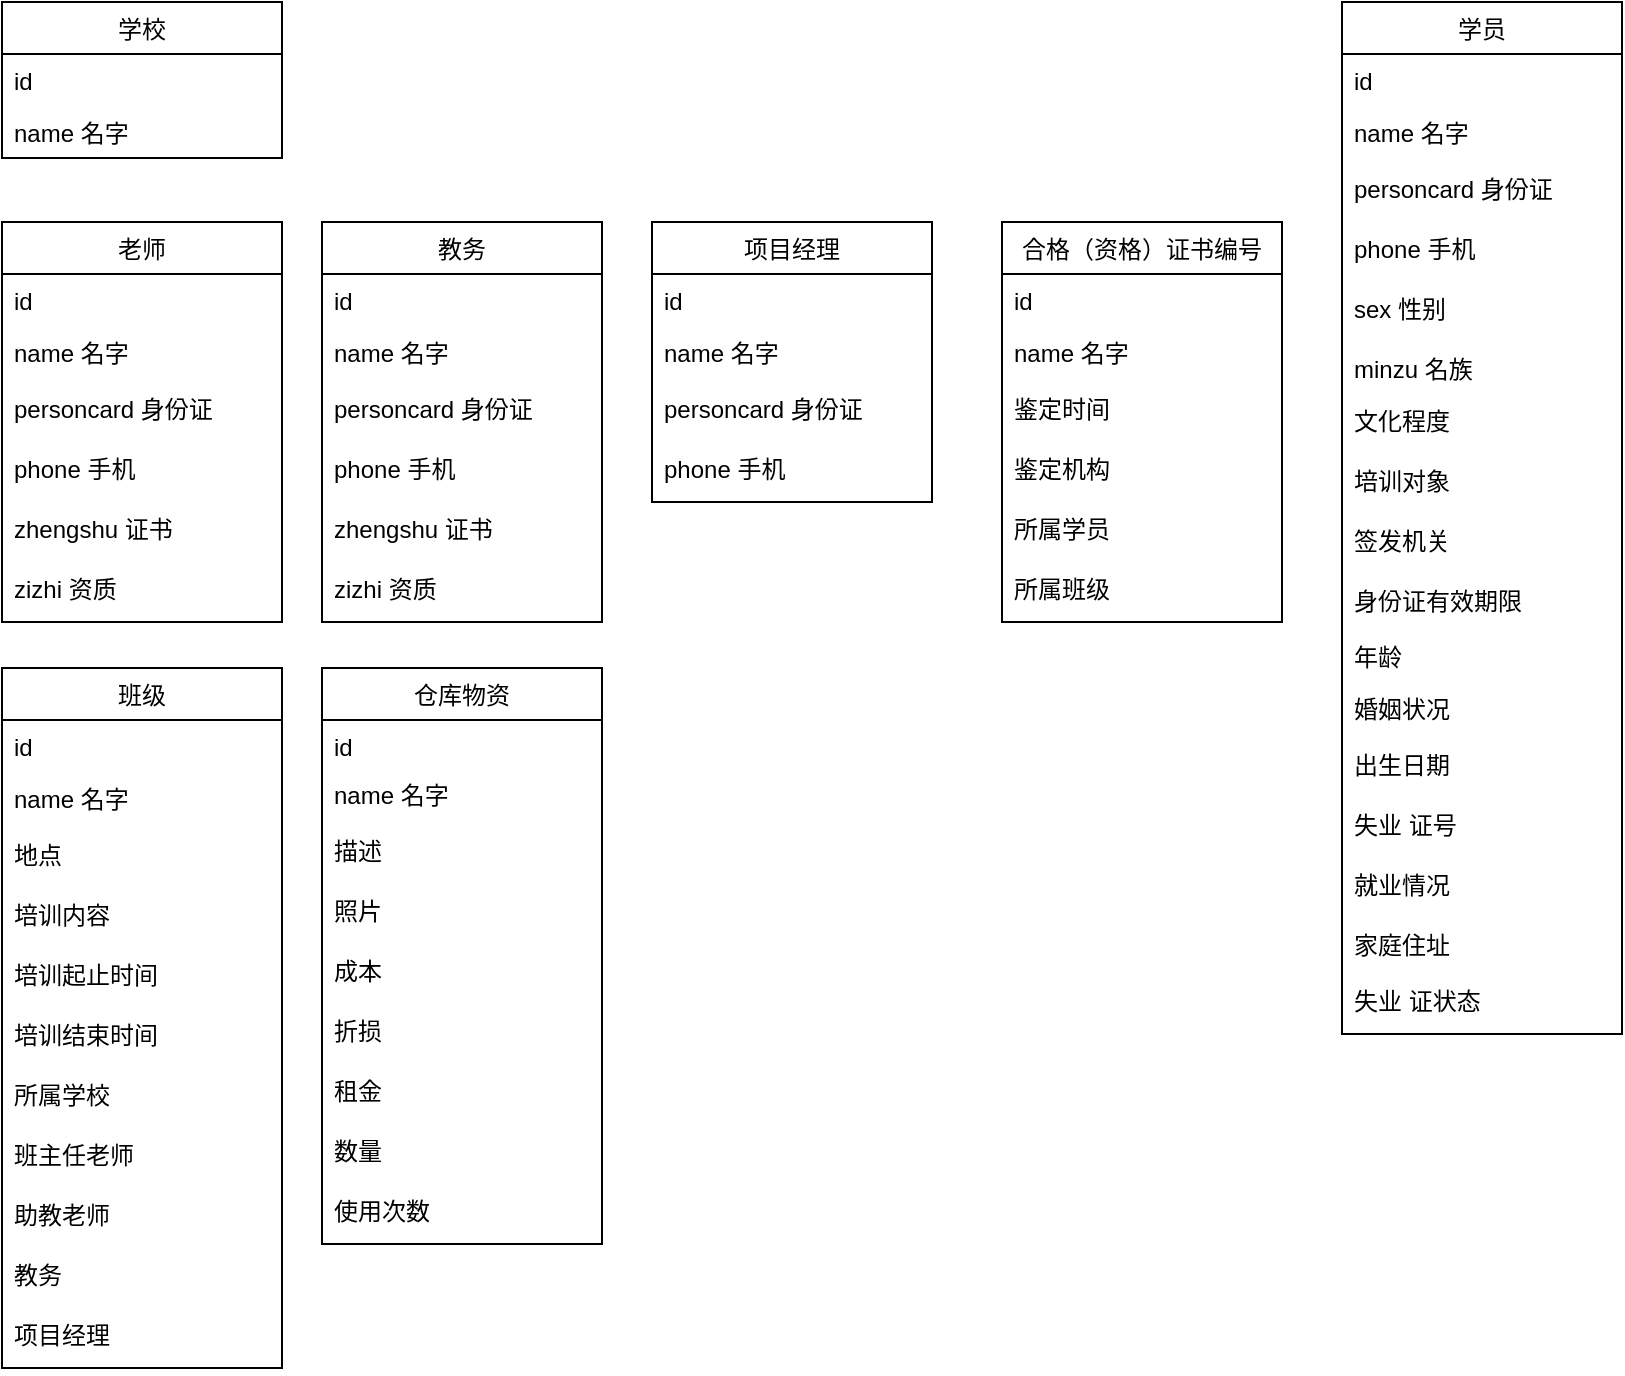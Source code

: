 <mxfile version="12.3.6" type="github" pages="1">
  <diagram name="Page-1" id="c4acf3e9-155e-7222-9cf6-157b1a14988f">
    <mxGraphModel dx="1310" dy="672" grid="1" gridSize="10" guides="1" tooltips="1" connect="1" arrows="1" fold="1" page="1" pageScale="1" pageWidth="850" pageHeight="1100" background="#ffffff" math="0" shadow="0">
      <root>
        <mxCell id="0"/>
        <mxCell id="1" parent="0"/>
        <object label="学校" placeholders="1" id="DCEjESgWWxDY3fDXi7-q-1">
          <mxCell style="swimlane;fontStyle=0;childLayout=stackLayout;horizontal=1;startSize=26;fillColor=none;horizontalStack=0;resizeParent=1;resizeParentMax=0;resizeLast=0;collapsible=1;marginBottom=0;" vertex="1" parent="1">
            <mxGeometry x="30" y="20" width="140" height="78" as="geometry"/>
          </mxCell>
        </object>
        <mxCell id="DCEjESgWWxDY3fDXi7-q-2" value="id&#xa;" style="text;strokeColor=none;fillColor=none;align=left;verticalAlign=top;spacingLeft=4;spacingRight=4;overflow=hidden;rotatable=0;points=[[0,0.5],[1,0.5]];portConstraint=eastwest;" vertex="1" parent="DCEjESgWWxDY3fDXi7-q-1">
          <mxGeometry y="26" width="140" height="26" as="geometry"/>
        </mxCell>
        <mxCell id="DCEjESgWWxDY3fDXi7-q-3" value="name 名字" style="text;strokeColor=none;fillColor=none;align=left;verticalAlign=top;spacingLeft=4;spacingRight=4;overflow=hidden;rotatable=0;points=[[0,0.5],[1,0.5]];portConstraint=eastwest;" vertex="1" parent="DCEjESgWWxDY3fDXi7-q-1">
          <mxGeometry y="52" width="140" height="26" as="geometry"/>
        </mxCell>
        <mxCell id="DCEjESgWWxDY3fDXi7-q-9" value="老师" style="swimlane;fontStyle=0;childLayout=stackLayout;horizontal=1;startSize=26;fillColor=none;horizontalStack=0;resizeParent=1;resizeParentMax=0;resizeLast=0;collapsible=1;marginBottom=0;" vertex="1" parent="1">
          <mxGeometry x="30" y="130" width="140" height="200" as="geometry"/>
        </mxCell>
        <mxCell id="DCEjESgWWxDY3fDXi7-q-10" value="id" style="text;strokeColor=none;fillColor=none;align=left;verticalAlign=top;spacingLeft=4;spacingRight=4;overflow=hidden;rotatable=0;points=[[0,0.5],[1,0.5]];portConstraint=eastwest;" vertex="1" parent="DCEjESgWWxDY3fDXi7-q-9">
          <mxGeometry y="26" width="140" height="26" as="geometry"/>
        </mxCell>
        <mxCell id="DCEjESgWWxDY3fDXi7-q-11" value="name 名字" style="text;strokeColor=none;fillColor=none;align=left;verticalAlign=top;spacingLeft=4;spacingRight=4;overflow=hidden;rotatable=0;points=[[0,0.5],[1,0.5]];portConstraint=eastwest;" vertex="1" parent="DCEjESgWWxDY3fDXi7-q-9">
          <mxGeometry y="52" width="140" height="28" as="geometry"/>
        </mxCell>
        <mxCell id="DCEjESgWWxDY3fDXi7-q-12" value="personcard 身份证" style="text;strokeColor=none;fillColor=none;align=left;verticalAlign=top;spacingLeft=4;spacingRight=4;overflow=hidden;rotatable=0;points=[[0,0.5],[1,0.5]];portConstraint=eastwest;" vertex="1" parent="DCEjESgWWxDY3fDXi7-q-9">
          <mxGeometry y="80" width="140" height="30" as="geometry"/>
        </mxCell>
        <mxCell id="DCEjESgWWxDY3fDXi7-q-15" value="phone 手机" style="text;strokeColor=none;fillColor=none;align=left;verticalAlign=top;spacingLeft=4;spacingRight=4;overflow=hidden;rotatable=0;points=[[0,0.5],[1,0.5]];portConstraint=eastwest;" vertex="1" parent="DCEjESgWWxDY3fDXi7-q-9">
          <mxGeometry y="110" width="140" height="30" as="geometry"/>
        </mxCell>
        <mxCell id="DCEjESgWWxDY3fDXi7-q-17" value="zhengshu 证书" style="text;strokeColor=none;fillColor=none;align=left;verticalAlign=top;spacingLeft=4;spacingRight=4;overflow=hidden;rotatable=0;points=[[0,0.5],[1,0.5]];portConstraint=eastwest;" vertex="1" parent="DCEjESgWWxDY3fDXi7-q-9">
          <mxGeometry y="140" width="140" height="30" as="geometry"/>
        </mxCell>
        <mxCell id="DCEjESgWWxDY3fDXi7-q-16" value="zizhi 资质" style="text;strokeColor=none;fillColor=none;align=left;verticalAlign=top;spacingLeft=4;spacingRight=4;overflow=hidden;rotatable=0;points=[[0,0.5],[1,0.5]];portConstraint=eastwest;" vertex="1" parent="DCEjESgWWxDY3fDXi7-q-9">
          <mxGeometry y="170" width="140" height="30" as="geometry"/>
        </mxCell>
        <mxCell id="DCEjESgWWxDY3fDXi7-q-18" value="教务" style="swimlane;fontStyle=0;childLayout=stackLayout;horizontal=1;startSize=26;fillColor=none;horizontalStack=0;resizeParent=1;resizeParentMax=0;resizeLast=0;collapsible=1;marginBottom=0;" vertex="1" parent="1">
          <mxGeometry x="190" y="130" width="140" height="200" as="geometry"/>
        </mxCell>
        <mxCell id="DCEjESgWWxDY3fDXi7-q-19" value="id" style="text;strokeColor=none;fillColor=none;align=left;verticalAlign=top;spacingLeft=4;spacingRight=4;overflow=hidden;rotatable=0;points=[[0,0.5],[1,0.5]];portConstraint=eastwest;" vertex="1" parent="DCEjESgWWxDY3fDXi7-q-18">
          <mxGeometry y="26" width="140" height="26" as="geometry"/>
        </mxCell>
        <mxCell id="DCEjESgWWxDY3fDXi7-q-20" value="name 名字" style="text;strokeColor=none;fillColor=none;align=left;verticalAlign=top;spacingLeft=4;spacingRight=4;overflow=hidden;rotatable=0;points=[[0,0.5],[1,0.5]];portConstraint=eastwest;" vertex="1" parent="DCEjESgWWxDY3fDXi7-q-18">
          <mxGeometry y="52" width="140" height="28" as="geometry"/>
        </mxCell>
        <mxCell id="DCEjESgWWxDY3fDXi7-q-21" value="personcard 身份证" style="text;strokeColor=none;fillColor=none;align=left;verticalAlign=top;spacingLeft=4;spacingRight=4;overflow=hidden;rotatable=0;points=[[0,0.5],[1,0.5]];portConstraint=eastwest;" vertex="1" parent="DCEjESgWWxDY3fDXi7-q-18">
          <mxGeometry y="80" width="140" height="30" as="geometry"/>
        </mxCell>
        <mxCell id="DCEjESgWWxDY3fDXi7-q-22" value="phone 手机" style="text;strokeColor=none;fillColor=none;align=left;verticalAlign=top;spacingLeft=4;spacingRight=4;overflow=hidden;rotatable=0;points=[[0,0.5],[1,0.5]];portConstraint=eastwest;" vertex="1" parent="DCEjESgWWxDY3fDXi7-q-18">
          <mxGeometry y="110" width="140" height="30" as="geometry"/>
        </mxCell>
        <mxCell id="DCEjESgWWxDY3fDXi7-q-23" value="zhengshu 证书" style="text;strokeColor=none;fillColor=none;align=left;verticalAlign=top;spacingLeft=4;spacingRight=4;overflow=hidden;rotatable=0;points=[[0,0.5],[1,0.5]];portConstraint=eastwest;" vertex="1" parent="DCEjESgWWxDY3fDXi7-q-18">
          <mxGeometry y="140" width="140" height="30" as="geometry"/>
        </mxCell>
        <mxCell id="DCEjESgWWxDY3fDXi7-q-24" value="zizhi 资质" style="text;strokeColor=none;fillColor=none;align=left;verticalAlign=top;spacingLeft=4;spacingRight=4;overflow=hidden;rotatable=0;points=[[0,0.5],[1,0.5]];portConstraint=eastwest;" vertex="1" parent="DCEjESgWWxDY3fDXi7-q-18">
          <mxGeometry y="170" width="140" height="30" as="geometry"/>
        </mxCell>
        <mxCell id="DCEjESgWWxDY3fDXi7-q-25" value="学员" style="swimlane;fontStyle=0;childLayout=stackLayout;horizontal=1;startSize=26;fillColor=none;horizontalStack=0;resizeParent=1;resizeParentMax=0;resizeLast=0;collapsible=1;marginBottom=0;" vertex="1" parent="1">
          <mxGeometry x="700" y="20" width="140" height="516" as="geometry"/>
        </mxCell>
        <mxCell id="DCEjESgWWxDY3fDXi7-q-26" value="id" style="text;strokeColor=none;fillColor=none;align=left;verticalAlign=top;spacingLeft=4;spacingRight=4;overflow=hidden;rotatable=0;points=[[0,0.5],[1,0.5]];portConstraint=eastwest;" vertex="1" parent="DCEjESgWWxDY3fDXi7-q-25">
          <mxGeometry y="26" width="140" height="26" as="geometry"/>
        </mxCell>
        <mxCell id="DCEjESgWWxDY3fDXi7-q-38" value="name 名字" style="text;strokeColor=none;fillColor=none;align=left;verticalAlign=top;spacingLeft=4;spacingRight=4;overflow=hidden;rotatable=0;points=[[0,0.5],[1,0.5]];portConstraint=eastwest;" vertex="1" parent="DCEjESgWWxDY3fDXi7-q-25">
          <mxGeometry y="52" width="140" height="28" as="geometry"/>
        </mxCell>
        <mxCell id="DCEjESgWWxDY3fDXi7-q-40" value="personcard 身份证" style="text;strokeColor=none;fillColor=none;align=left;verticalAlign=top;spacingLeft=4;spacingRight=4;overflow=hidden;rotatable=0;points=[[0,0.5],[1,0.5]];portConstraint=eastwest;" vertex="1" parent="DCEjESgWWxDY3fDXi7-q-25">
          <mxGeometry y="80" width="140" height="30" as="geometry"/>
        </mxCell>
        <mxCell id="DCEjESgWWxDY3fDXi7-q-35" value="phone 手机" style="text;strokeColor=none;fillColor=none;align=left;verticalAlign=top;spacingLeft=4;spacingRight=4;overflow=hidden;rotatable=0;points=[[0,0.5],[1,0.5]];portConstraint=eastwest;" vertex="1" parent="DCEjESgWWxDY3fDXi7-q-25">
          <mxGeometry y="110" width="140" height="30" as="geometry"/>
        </mxCell>
        <mxCell id="DCEjESgWWxDY3fDXi7-q-41" value="sex 性别" style="text;strokeColor=none;fillColor=none;align=left;verticalAlign=top;spacingLeft=4;spacingRight=4;overflow=hidden;rotatable=0;points=[[0,0.5],[1,0.5]];portConstraint=eastwest;" vertex="1" parent="DCEjESgWWxDY3fDXi7-q-25">
          <mxGeometry y="140" width="140" height="30" as="geometry"/>
        </mxCell>
        <mxCell id="DCEjESgWWxDY3fDXi7-q-39" value="minzu 名族" style="text;strokeColor=none;fillColor=none;align=left;verticalAlign=top;spacingLeft=4;spacingRight=4;overflow=hidden;rotatable=0;points=[[0,0.5],[1,0.5]];portConstraint=eastwest;" vertex="1" parent="DCEjESgWWxDY3fDXi7-q-25">
          <mxGeometry y="170" width="140" height="26" as="geometry"/>
        </mxCell>
        <mxCell id="DCEjESgWWxDY3fDXi7-q-37" value="文化程度" style="text;strokeColor=none;fillColor=none;align=left;verticalAlign=top;spacingLeft=4;spacingRight=4;overflow=hidden;rotatable=0;points=[[0,0.5],[1,0.5]];portConstraint=eastwest;" vertex="1" parent="DCEjESgWWxDY3fDXi7-q-25">
          <mxGeometry y="196" width="140" height="30" as="geometry"/>
        </mxCell>
        <mxCell id="DCEjESgWWxDY3fDXi7-q-36" value="培训对象" style="text;strokeColor=none;fillColor=none;align=left;verticalAlign=top;spacingLeft=4;spacingRight=4;overflow=hidden;rotatable=0;points=[[0,0.5],[1,0.5]];portConstraint=eastwest;" vertex="1" parent="DCEjESgWWxDY3fDXi7-q-25">
          <mxGeometry y="226" width="140" height="30" as="geometry"/>
        </mxCell>
        <mxCell id="DCEjESgWWxDY3fDXi7-q-34" value="签发机关" style="text;strokeColor=none;fillColor=none;align=left;verticalAlign=top;spacingLeft=4;spacingRight=4;overflow=hidden;rotatable=0;points=[[0,0.5],[1,0.5]];portConstraint=eastwest;" vertex="1" parent="DCEjESgWWxDY3fDXi7-q-25">
          <mxGeometry y="256" width="140" height="30" as="geometry"/>
        </mxCell>
        <mxCell id="DCEjESgWWxDY3fDXi7-q-33" value="身份证有效期限" style="text;strokeColor=none;fillColor=none;align=left;verticalAlign=top;spacingLeft=4;spacingRight=4;overflow=hidden;rotatable=0;points=[[0,0.5],[1,0.5]];portConstraint=eastwest;" vertex="1" parent="DCEjESgWWxDY3fDXi7-q-25">
          <mxGeometry y="286" width="140" height="28" as="geometry"/>
        </mxCell>
        <mxCell id="DCEjESgWWxDY3fDXi7-q-32" value="年龄" style="text;strokeColor=none;fillColor=none;align=left;verticalAlign=top;spacingLeft=4;spacingRight=4;overflow=hidden;rotatable=0;points=[[0,0.5],[1,0.5]];portConstraint=eastwest;" vertex="1" parent="DCEjESgWWxDY3fDXi7-q-25">
          <mxGeometry y="314" width="140" height="26" as="geometry"/>
        </mxCell>
        <mxCell id="DCEjESgWWxDY3fDXi7-q-27" value="婚姻状况" style="text;strokeColor=none;fillColor=none;align=left;verticalAlign=top;spacingLeft=4;spacingRight=4;overflow=hidden;rotatable=0;points=[[0,0.5],[1,0.5]];portConstraint=eastwest;" vertex="1" parent="DCEjESgWWxDY3fDXi7-q-25">
          <mxGeometry y="340" width="140" height="28" as="geometry"/>
        </mxCell>
        <mxCell id="DCEjESgWWxDY3fDXi7-q-28" value="出生日期" style="text;strokeColor=none;fillColor=none;align=left;verticalAlign=top;spacingLeft=4;spacingRight=4;overflow=hidden;rotatable=0;points=[[0,0.5],[1,0.5]];portConstraint=eastwest;" vertex="1" parent="DCEjESgWWxDY3fDXi7-q-25">
          <mxGeometry y="368" width="140" height="30" as="geometry"/>
        </mxCell>
        <mxCell id="DCEjESgWWxDY3fDXi7-q-44" value="失业 证号" style="text;strokeColor=none;fillColor=none;align=left;verticalAlign=top;spacingLeft=4;spacingRight=4;overflow=hidden;rotatable=0;points=[[0,0.5],[1,0.5]];portConstraint=eastwest;" vertex="1" parent="DCEjESgWWxDY3fDXi7-q-25">
          <mxGeometry y="398" width="140" height="30" as="geometry"/>
        </mxCell>
        <mxCell id="DCEjESgWWxDY3fDXi7-q-43" value="就业情况" style="text;strokeColor=none;fillColor=none;align=left;verticalAlign=top;spacingLeft=4;spacingRight=4;overflow=hidden;rotatable=0;points=[[0,0.5],[1,0.5]];portConstraint=eastwest;" vertex="1" parent="DCEjESgWWxDY3fDXi7-q-25">
          <mxGeometry y="428" width="140" height="30" as="geometry"/>
        </mxCell>
        <mxCell id="DCEjESgWWxDY3fDXi7-q-42" value="家庭住址" style="text;strokeColor=none;fillColor=none;align=left;verticalAlign=top;spacingLeft=4;spacingRight=4;overflow=hidden;rotatable=0;points=[[0,0.5],[1,0.5]];portConstraint=eastwest;" vertex="1" parent="DCEjESgWWxDY3fDXi7-q-25">
          <mxGeometry y="458" width="140" height="28" as="geometry"/>
        </mxCell>
        <mxCell id="DCEjESgWWxDY3fDXi7-q-29" value="失业 证状态&#xa;" style="text;strokeColor=none;fillColor=none;align=left;verticalAlign=top;spacingLeft=4;spacingRight=4;overflow=hidden;rotatable=0;points=[[0,0.5],[1,0.5]];portConstraint=eastwest;" vertex="1" parent="DCEjESgWWxDY3fDXi7-q-25">
          <mxGeometry y="486" width="140" height="30" as="geometry"/>
        </mxCell>
        <mxCell id="DCEjESgWWxDY3fDXi7-q-45" value="合格（资格）证书编号" style="swimlane;fontStyle=0;childLayout=stackLayout;horizontal=1;startSize=26;fillColor=none;horizontalStack=0;resizeParent=1;resizeParentMax=0;resizeLast=0;collapsible=1;marginBottom=0;" vertex="1" parent="1">
          <mxGeometry x="530" y="130" width="140" height="200" as="geometry"/>
        </mxCell>
        <mxCell id="DCEjESgWWxDY3fDXi7-q-46" value="id" style="text;strokeColor=none;fillColor=none;align=left;verticalAlign=top;spacingLeft=4;spacingRight=4;overflow=hidden;rotatable=0;points=[[0,0.5],[1,0.5]];portConstraint=eastwest;" vertex="1" parent="DCEjESgWWxDY3fDXi7-q-45">
          <mxGeometry y="26" width="140" height="26" as="geometry"/>
        </mxCell>
        <mxCell id="DCEjESgWWxDY3fDXi7-q-47" value="name 名字" style="text;strokeColor=none;fillColor=none;align=left;verticalAlign=top;spacingLeft=4;spacingRight=4;overflow=hidden;rotatable=0;points=[[0,0.5],[1,0.5]];portConstraint=eastwest;" vertex="1" parent="DCEjESgWWxDY3fDXi7-q-45">
          <mxGeometry y="52" width="140" height="28" as="geometry"/>
        </mxCell>
        <mxCell id="DCEjESgWWxDY3fDXi7-q-49" value="鉴定时间" style="text;strokeColor=none;fillColor=none;align=left;verticalAlign=top;spacingLeft=4;spacingRight=4;overflow=hidden;rotatable=0;points=[[0,0.5],[1,0.5]];portConstraint=eastwest;" vertex="1" parent="DCEjESgWWxDY3fDXi7-q-45">
          <mxGeometry y="80" width="140" height="30" as="geometry"/>
        </mxCell>
        <mxCell id="DCEjESgWWxDY3fDXi7-q-50" value="鉴定机构" style="text;strokeColor=none;fillColor=none;align=left;verticalAlign=top;spacingLeft=4;spacingRight=4;overflow=hidden;rotatable=0;points=[[0,0.5],[1,0.5]];portConstraint=eastwest;" vertex="1" parent="DCEjESgWWxDY3fDXi7-q-45">
          <mxGeometry y="110" width="140" height="30" as="geometry"/>
        </mxCell>
        <mxCell id="DCEjESgWWxDY3fDXi7-q-53" value="所属学员" style="text;strokeColor=none;fillColor=none;align=left;verticalAlign=top;spacingLeft=4;spacingRight=4;overflow=hidden;rotatable=0;points=[[0,0.5],[1,0.5]];portConstraint=eastwest;" vertex="1" parent="DCEjESgWWxDY3fDXi7-q-45">
          <mxGeometry y="140" width="140" height="30" as="geometry"/>
        </mxCell>
        <mxCell id="DCEjESgWWxDY3fDXi7-q-52" value="所属班级" style="text;strokeColor=none;fillColor=none;align=left;verticalAlign=top;spacingLeft=4;spacingRight=4;overflow=hidden;rotatable=0;points=[[0,0.5],[1,0.5]];portConstraint=eastwest;" vertex="1" parent="DCEjESgWWxDY3fDXi7-q-45">
          <mxGeometry y="170" width="140" height="30" as="geometry"/>
        </mxCell>
        <mxCell id="DCEjESgWWxDY3fDXi7-q-54" value="项目经理" style="swimlane;fontStyle=0;childLayout=stackLayout;horizontal=1;startSize=26;fillColor=none;horizontalStack=0;resizeParent=1;resizeParentMax=0;resizeLast=0;collapsible=1;marginBottom=0;" vertex="1" parent="1">
          <mxGeometry x="355" y="130" width="140" height="140" as="geometry"/>
        </mxCell>
        <mxCell id="DCEjESgWWxDY3fDXi7-q-55" value="id" style="text;strokeColor=none;fillColor=none;align=left;verticalAlign=top;spacingLeft=4;spacingRight=4;overflow=hidden;rotatable=0;points=[[0,0.5],[1,0.5]];portConstraint=eastwest;" vertex="1" parent="DCEjESgWWxDY3fDXi7-q-54">
          <mxGeometry y="26" width="140" height="26" as="geometry"/>
        </mxCell>
        <mxCell id="DCEjESgWWxDY3fDXi7-q-56" value="name 名字" style="text;strokeColor=none;fillColor=none;align=left;verticalAlign=top;spacingLeft=4;spacingRight=4;overflow=hidden;rotatable=0;points=[[0,0.5],[1,0.5]];portConstraint=eastwest;" vertex="1" parent="DCEjESgWWxDY3fDXi7-q-54">
          <mxGeometry y="52" width="140" height="28" as="geometry"/>
        </mxCell>
        <mxCell id="DCEjESgWWxDY3fDXi7-q-57" value="personcard 身份证" style="text;strokeColor=none;fillColor=none;align=left;verticalAlign=top;spacingLeft=4;spacingRight=4;overflow=hidden;rotatable=0;points=[[0,0.5],[1,0.5]];portConstraint=eastwest;" vertex="1" parent="DCEjESgWWxDY3fDXi7-q-54">
          <mxGeometry y="80" width="140" height="30" as="geometry"/>
        </mxCell>
        <mxCell id="DCEjESgWWxDY3fDXi7-q-58" value="phone 手机" style="text;strokeColor=none;fillColor=none;align=left;verticalAlign=top;spacingLeft=4;spacingRight=4;overflow=hidden;rotatable=0;points=[[0,0.5],[1,0.5]];portConstraint=eastwest;" vertex="1" parent="DCEjESgWWxDY3fDXi7-q-54">
          <mxGeometry y="110" width="140" height="30" as="geometry"/>
        </mxCell>
        <mxCell id="DCEjESgWWxDY3fDXi7-q-61" value="班级" style="swimlane;fontStyle=0;childLayout=stackLayout;horizontal=1;startSize=26;fillColor=none;horizontalStack=0;resizeParent=1;resizeParentMax=0;resizeLast=0;collapsible=1;marginBottom=0;" vertex="1" parent="1">
          <mxGeometry x="30" y="353" width="140" height="350" as="geometry"/>
        </mxCell>
        <mxCell id="DCEjESgWWxDY3fDXi7-q-62" value="id" style="text;strokeColor=none;fillColor=none;align=left;verticalAlign=top;spacingLeft=4;spacingRight=4;overflow=hidden;rotatable=0;points=[[0,0.5],[1,0.5]];portConstraint=eastwest;" vertex="1" parent="DCEjESgWWxDY3fDXi7-q-61">
          <mxGeometry y="26" width="140" height="26" as="geometry"/>
        </mxCell>
        <mxCell id="DCEjESgWWxDY3fDXi7-q-63" value="name 名字" style="text;strokeColor=none;fillColor=none;align=left;verticalAlign=top;spacingLeft=4;spacingRight=4;overflow=hidden;rotatable=0;points=[[0,0.5],[1,0.5]];portConstraint=eastwest;" vertex="1" parent="DCEjESgWWxDY3fDXi7-q-61">
          <mxGeometry y="52" width="140" height="28" as="geometry"/>
        </mxCell>
        <mxCell id="DCEjESgWWxDY3fDXi7-q-64" value="地点" style="text;strokeColor=none;fillColor=none;align=left;verticalAlign=top;spacingLeft=4;spacingRight=4;overflow=hidden;rotatable=0;points=[[0,0.5],[1,0.5]];portConstraint=eastwest;" vertex="1" parent="DCEjESgWWxDY3fDXi7-q-61">
          <mxGeometry y="80" width="140" height="30" as="geometry"/>
        </mxCell>
        <mxCell id="DCEjESgWWxDY3fDXi7-q-68" value="培训内容" style="text;strokeColor=none;fillColor=none;align=left;verticalAlign=top;spacingLeft=4;spacingRight=4;overflow=hidden;rotatable=0;points=[[0,0.5],[1,0.5]];portConstraint=eastwest;" vertex="1" parent="DCEjESgWWxDY3fDXi7-q-61">
          <mxGeometry y="110" width="140" height="30" as="geometry"/>
        </mxCell>
        <mxCell id="DCEjESgWWxDY3fDXi7-q-65" value="培训起止时间" style="text;strokeColor=none;fillColor=none;align=left;verticalAlign=top;spacingLeft=4;spacingRight=4;overflow=hidden;rotatable=0;points=[[0,0.5],[1,0.5]];portConstraint=eastwest;" vertex="1" parent="DCEjESgWWxDY3fDXi7-q-61">
          <mxGeometry y="140" width="140" height="30" as="geometry"/>
        </mxCell>
        <mxCell id="DCEjESgWWxDY3fDXi7-q-66" value="培训结束时间" style="text;strokeColor=none;fillColor=none;align=left;verticalAlign=top;spacingLeft=4;spacingRight=4;overflow=hidden;rotatable=0;points=[[0,0.5],[1,0.5]];portConstraint=eastwest;" vertex="1" parent="DCEjESgWWxDY3fDXi7-q-61">
          <mxGeometry y="170" width="140" height="30" as="geometry"/>
        </mxCell>
        <mxCell id="DCEjESgWWxDY3fDXi7-q-67" value="所属学校" style="text;strokeColor=none;fillColor=none;align=left;verticalAlign=top;spacingLeft=4;spacingRight=4;overflow=hidden;rotatable=0;points=[[0,0.5],[1,0.5]];portConstraint=eastwest;" vertex="1" parent="DCEjESgWWxDY3fDXi7-q-61">
          <mxGeometry y="200" width="140" height="30" as="geometry"/>
        </mxCell>
        <mxCell id="DCEjESgWWxDY3fDXi7-q-74" value="班主任老师" style="text;strokeColor=none;fillColor=none;align=left;verticalAlign=top;spacingLeft=4;spacingRight=4;overflow=hidden;rotatable=0;points=[[0,0.5],[1,0.5]];portConstraint=eastwest;" vertex="1" parent="DCEjESgWWxDY3fDXi7-q-61">
          <mxGeometry y="230" width="140" height="30" as="geometry"/>
        </mxCell>
        <mxCell id="DCEjESgWWxDY3fDXi7-q-73" value="助教老师" style="text;strokeColor=none;fillColor=none;align=left;verticalAlign=top;spacingLeft=4;spacingRight=4;overflow=hidden;rotatable=0;points=[[0,0.5],[1,0.5]];portConstraint=eastwest;" vertex="1" parent="DCEjESgWWxDY3fDXi7-q-61">
          <mxGeometry y="260" width="140" height="30" as="geometry"/>
        </mxCell>
        <mxCell id="DCEjESgWWxDY3fDXi7-q-72" value="教务" style="text;strokeColor=none;fillColor=none;align=left;verticalAlign=top;spacingLeft=4;spacingRight=4;overflow=hidden;rotatable=0;points=[[0,0.5],[1,0.5]];portConstraint=eastwest;" vertex="1" parent="DCEjESgWWxDY3fDXi7-q-61">
          <mxGeometry y="290" width="140" height="30" as="geometry"/>
        </mxCell>
        <mxCell id="DCEjESgWWxDY3fDXi7-q-71" value="项目经理" style="text;strokeColor=none;fillColor=none;align=left;verticalAlign=top;spacingLeft=4;spacingRight=4;overflow=hidden;rotatable=0;points=[[0,0.5],[1,0.5]];portConstraint=eastwest;" vertex="1" parent="DCEjESgWWxDY3fDXi7-q-61">
          <mxGeometry y="320" width="140" height="30" as="geometry"/>
        </mxCell>
        <mxCell id="DCEjESgWWxDY3fDXi7-q-75" value="仓库物资" style="swimlane;fontStyle=0;childLayout=stackLayout;horizontal=1;startSize=26;fillColor=none;horizontalStack=0;resizeParent=1;resizeParentMax=0;resizeLast=0;collapsible=1;marginBottom=0;" vertex="1" parent="1">
          <mxGeometry x="190" y="353" width="140" height="288" as="geometry"/>
        </mxCell>
        <mxCell id="DCEjESgWWxDY3fDXi7-q-76" value="id" style="text;strokeColor=none;fillColor=none;align=left;verticalAlign=top;spacingLeft=4;spacingRight=4;overflow=hidden;rotatable=0;points=[[0,0.5],[1,0.5]];portConstraint=eastwest;" vertex="1" parent="DCEjESgWWxDY3fDXi7-q-75">
          <mxGeometry y="26" width="140" height="24" as="geometry"/>
        </mxCell>
        <mxCell id="DCEjESgWWxDY3fDXi7-q-77" value="name 名字" style="text;strokeColor=none;fillColor=none;align=left;verticalAlign=top;spacingLeft=4;spacingRight=4;overflow=hidden;rotatable=0;points=[[0,0.5],[1,0.5]];portConstraint=eastwest;" vertex="1" parent="DCEjESgWWxDY3fDXi7-q-75">
          <mxGeometry y="50" width="140" height="28" as="geometry"/>
        </mxCell>
        <mxCell id="DCEjESgWWxDY3fDXi7-q-78" value="描述" style="text;strokeColor=none;fillColor=none;align=left;verticalAlign=top;spacingLeft=4;spacingRight=4;overflow=hidden;rotatable=0;points=[[0,0.5],[1,0.5]];portConstraint=eastwest;" vertex="1" parent="DCEjESgWWxDY3fDXi7-q-75">
          <mxGeometry y="78" width="140" height="30" as="geometry"/>
        </mxCell>
        <mxCell id="DCEjESgWWxDY3fDXi7-q-79" value="照片" style="text;strokeColor=none;fillColor=none;align=left;verticalAlign=top;spacingLeft=4;spacingRight=4;overflow=hidden;rotatable=0;points=[[0,0.5],[1,0.5]];portConstraint=eastwest;" vertex="1" parent="DCEjESgWWxDY3fDXi7-q-75">
          <mxGeometry y="108" width="140" height="30" as="geometry"/>
        </mxCell>
        <mxCell id="DCEjESgWWxDY3fDXi7-q-80" value="成本" style="text;strokeColor=none;fillColor=none;align=left;verticalAlign=top;spacingLeft=4;spacingRight=4;overflow=hidden;rotatable=0;points=[[0,0.5],[1,0.5]];portConstraint=eastwest;" vertex="1" parent="DCEjESgWWxDY3fDXi7-q-75">
          <mxGeometry y="138" width="140" height="30" as="geometry"/>
        </mxCell>
        <mxCell id="DCEjESgWWxDY3fDXi7-q-81" value="折损" style="text;strokeColor=none;fillColor=none;align=left;verticalAlign=top;spacingLeft=4;spacingRight=4;overflow=hidden;rotatable=0;points=[[0,0.5],[1,0.5]];portConstraint=eastwest;" vertex="1" parent="DCEjESgWWxDY3fDXi7-q-75">
          <mxGeometry y="168" width="140" height="30" as="geometry"/>
        </mxCell>
        <mxCell id="DCEjESgWWxDY3fDXi7-q-82" value="租金" style="text;strokeColor=none;fillColor=none;align=left;verticalAlign=top;spacingLeft=4;spacingRight=4;overflow=hidden;rotatable=0;points=[[0,0.5],[1,0.5]];portConstraint=eastwest;" vertex="1" parent="DCEjESgWWxDY3fDXi7-q-75">
          <mxGeometry y="198" width="140" height="30" as="geometry"/>
        </mxCell>
        <mxCell id="DCEjESgWWxDY3fDXi7-q-83" value="数量" style="text;strokeColor=none;fillColor=none;align=left;verticalAlign=top;spacingLeft=4;spacingRight=4;overflow=hidden;rotatable=0;points=[[0,0.5],[1,0.5]];portConstraint=eastwest;" vertex="1" parent="DCEjESgWWxDY3fDXi7-q-75">
          <mxGeometry y="228" width="140" height="30" as="geometry"/>
        </mxCell>
        <mxCell id="DCEjESgWWxDY3fDXi7-q-87" value="使用次数" style="text;strokeColor=none;fillColor=none;align=left;verticalAlign=top;spacingLeft=4;spacingRight=4;overflow=hidden;rotatable=0;points=[[0,0.5],[1,0.5]];portConstraint=eastwest;" vertex="1" parent="DCEjESgWWxDY3fDXi7-q-75">
          <mxGeometry y="258" width="140" height="30" as="geometry"/>
        </mxCell>
      </root>
    </mxGraphModel>
  </diagram>
</mxfile>
